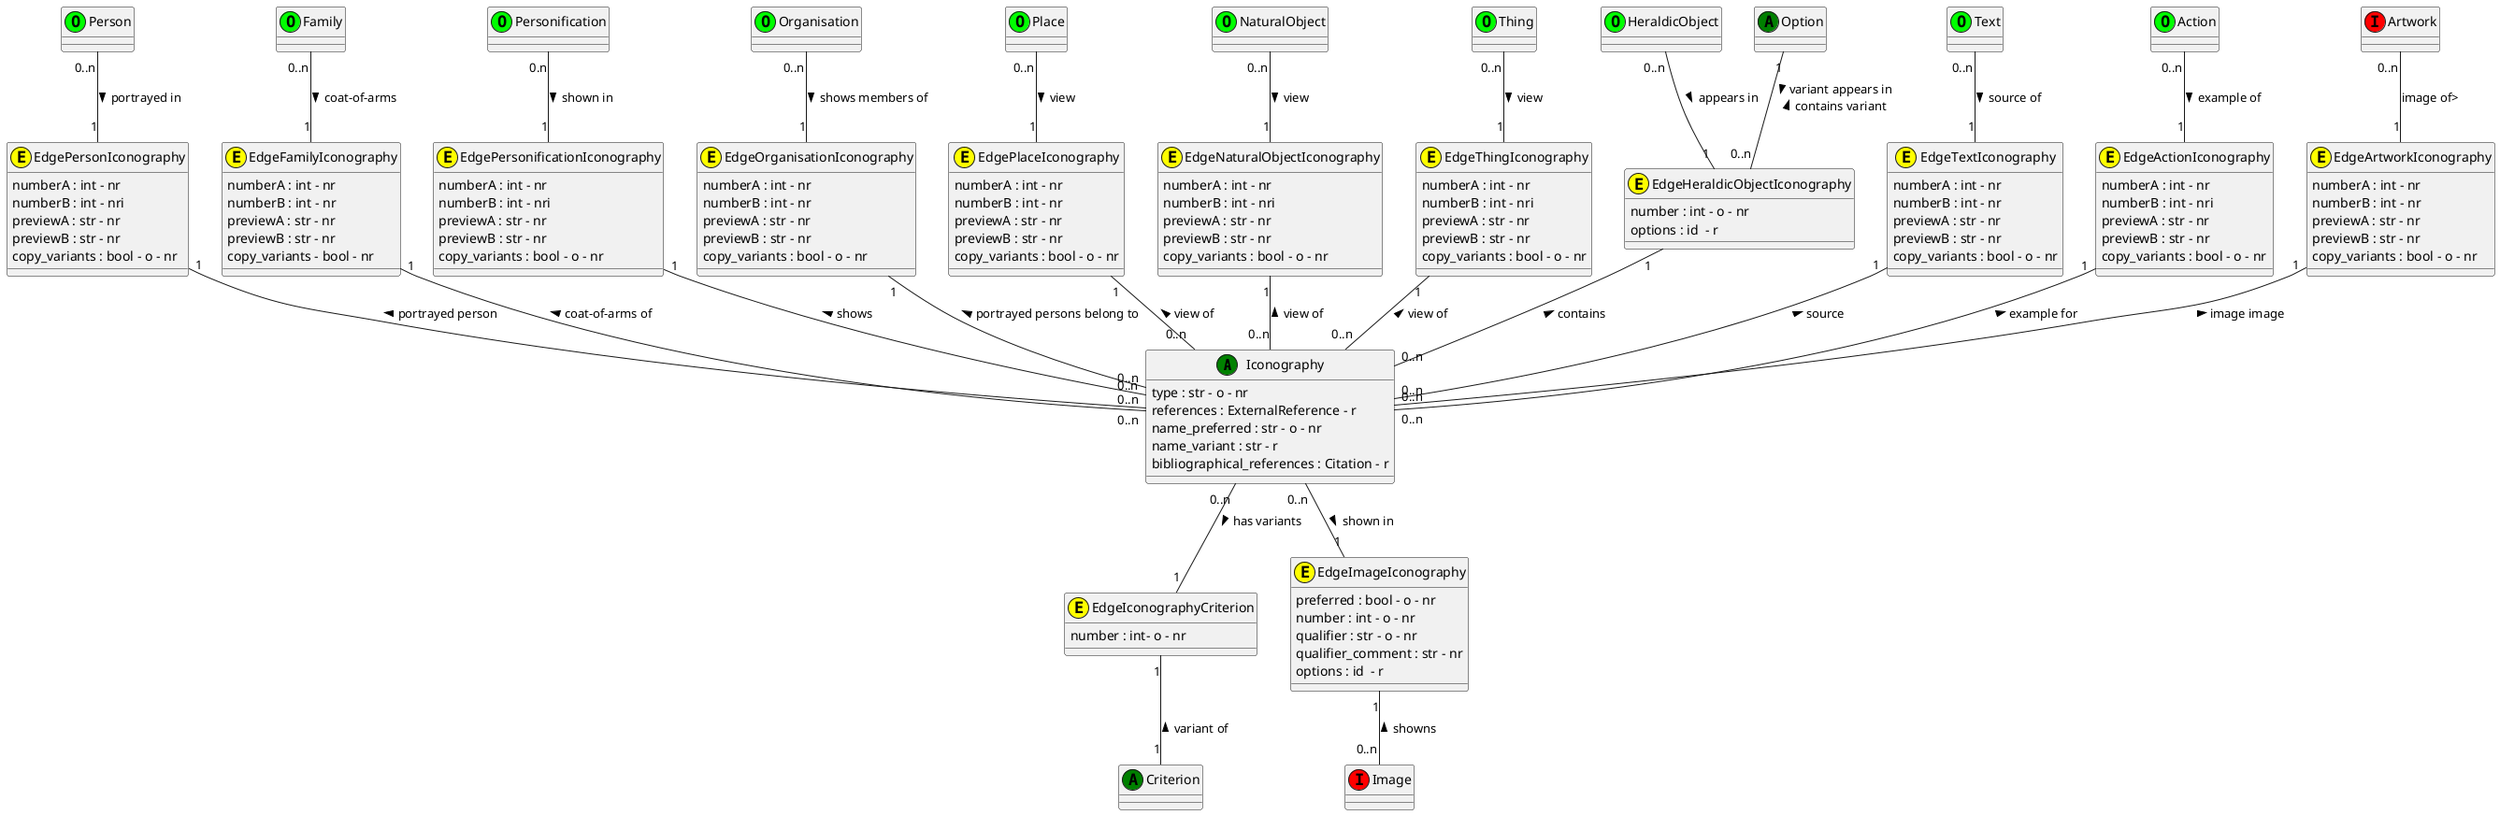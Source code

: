 @startuml Iconography
class Iconography <<(A,green)>>
Iconography : type : str - o - nr
Iconography : references : ExternalReference - r
Iconography : name_preferred : str - o - nr
Iconography : name_variant : str - r
Iconography : bibliographical_references : Citation - r

class Person <<(O,lime)>>

class Family <<(O,lime)>>

class Personification <<(O,lime)>>

class Organisation <<(O,lime)>>

class Place <<(O,lime)>>

class NaturalObject <<(O,lime)>>

class Thing <<(O,lime)>>

class HeraldicObject <<(O,lime)>>

class Option <<(A,green)>>

class Text <<(O,lime)>>

class Action <<(O,lime)>>

class Artwork <<(I,red)>>

class Criterion  <<(A,green)>>

class Image <<(I,red)>>

class EdgePersonIconography <<(E,yellow)>>
EdgePersonIconography : numberA : int - nr
EdgePersonIconography : numberB : int - nri
EdgePersonIconography : previewA : str - nr
EdgePersonIconography : previewB : str - nr
EdgePersonIconography : copy_variants : bool - o - nr

class EdgeFamilyIconography <<(E,yellow)>>
EdgeFamilyIconography : numberA : int - nr
EdgeFamilyIconography : numberB : int - nr
EdgeFamilyIconography : previewA : str - nr
EdgeFamilyIconography : previewB : str - nr
EdgeFamilyIconography : copy_variants - bool - nr

class EdgePersonificationIconography <<(E,yellow)>>
EdgePersonificationIconography : numberA : int - nr
EdgePersonificationIconography : numberB : int - nri
EdgePersonificationIconography : previewA : str - nr
EdgePersonificationIconography : previewB : str - nr
EdgePersonificationIconography : copy_variants : bool - o - nr

class EdgeOrganisationIconography <<(E,yellow)>>
EdgeOrganisationIconography : numberA : int - nr
EdgeOrganisationIconography : numberB : int - nr
EdgeOrganisationIconography : previewA : str - nr
EdgeOrganisationIconography : previewB : str - nr
EdgeOrganisationIconography : copy_variants : bool - o - nr

class EdgePlaceIconography <<(E,yellow)>>
EdgePlaceIconography : numberA : int - nr
EdgePlaceIconography : numberB : int - nr
EdgePlaceIconography : previewA : str - nr
EdgePlaceIconography : previewB : str - nr
EdgePlaceIconography : copy_variants : bool - o - nr

class EdgeNaturalObjectIconography <<(E,yellow)>>
EdgeNaturalObjectIconography : numberA : int - nr
EdgeNaturalObjectIconography : numberB : int - nri
EdgeNaturalObjectIconography : previewA : str - nr
EdgeNaturalObjectIconography : previewB : str - nr
EdgeNaturalObjectIconography : copy_variants : bool - o - nr

class EdgeThingIconography <<(E,yellow)>>
EdgeThingIconography : numberA : int - nr
EdgeThingIconography : numberB : int - nri
EdgeThingIconography : previewA : str - nr
EdgeThingIconography : previewB : str - nr
EdgeThingIconography : copy_variants : bool - o - nr

class EdgeHeraldicObjectIconography <<(E,yellow)>>
EdgeHeraldicObjectIconography : number : int - o - nr
EdgeHeraldicObjectIconography : options : id  - r

class EdgeTextIconography <<(E,yellow)>>
EdgeTextIconography : numberA : int - nr
EdgeTextIconography : numberB : int - nr
EdgeTextIconography : previewA : str - nr
EdgeTextIconography : previewB : str - nr
EdgeTextIconography : copy_variants : bool - o - nr

class EdgeActionIconography <<(E,yellow)>>
EdgeActionIconography : numberA : int - nr
EdgeActionIconography : numberB : int - nri
EdgeActionIconography : previewA : str - nr
EdgeActionIconography : previewB : str - nr
EdgeActionIconography : copy_variants : bool - o - nr

class EdgeArtworkIconography <<(E,yellow)>>
EdgeArtworkIconography : numberA : int - nr
EdgeArtworkIconography : numberB : int - nr
EdgeArtworkIconography : previewA : str - nr
EdgeArtworkIconography : previewB : str - nr
EdgeArtworkIconography : copy_variants : bool - o - nr

class EdgeIconographyCriterion <<(E,yellow)>>
EdgeIconographyCriterion : number : int- o - nr

class EdgeImageIconography <<(E,yellow)>>
EdgeImageIconography : preferred : bool - o - nr
EdgeImageIconography : number : int - o - nr
EdgeImageIconography : qualifier : str - o - nr
EdgeImageIconography : qualifier_comment : str - nr
EdgeImageIconography : options : id  - r



Person "0..n" -- "1" EdgePersonIconography : portrayed in >
EdgePersonIconography "1" -- "0..n" Iconography : portrayed person <

Family "0..n" -- "1" EdgeFamilyIconography : coat-of-arms >
EdgeFamilyIconography "1" -- "0..n" Iconography : coat-of-arms of <

Personification "0.n" -- "1" EdgePersonificationIconography : shown in >
EdgePersonificationIconography "1" -- "0..n" Iconography : shows <

Organisation "0..n" -- "1" EdgeOrganisationIconography : shows members of >
EdgeOrganisationIconography "1" -- "0..n" Iconography : portrayed persons belong to <

Place "0..n" -- "1" EdgePlaceIconography : view >
EdgePlaceIconography "1" -- "0..n" Iconography : view of <

NaturalObject "0..n" -- "1" EdgeNaturalObjectIconography : view >
EdgeNaturalObjectIconography "1" -- "0..n" Iconography : view of <

Thing "0..n" -- "1" EdgeThingIconography : view >
EdgeThingIconography "1" -- "0..n" Iconography : view of <

HeraldicObject "0..n" -- "1" EdgeHeraldicObjectIconography : appears in >
Option "1" -- "0..n" EdgeHeraldicObjectIconography : > variant appears in \n contains variant <
EdgeHeraldicObjectIconography "1" -- "0..n" Iconography : contains <

Text "0..n" -- "1" EdgeTextIconography : source of >
EdgeTextIconography "1" -- "0..n" Iconography : source <

Action "0..n" -- "1" EdgeActionIconography : example of >
EdgeActionIconography "1" -- "0..n" Iconography : example for <

Artwork "0..n" -- "1" EdgeArtworkIconography : image of>
EdgeArtworkIconography "1" -- "0..n" Iconography : image image <

Iconography "0..n" -- "1" EdgeIconographyCriterion : has variants >
EdgeIconographyCriterion "1" -- "1" Criterion : variant of <

Iconography "0..n" -- "1" EdgeImageIconography : shown in >
EdgeImageIconography "1" -- "0..n" Image : showns  <


@enduml